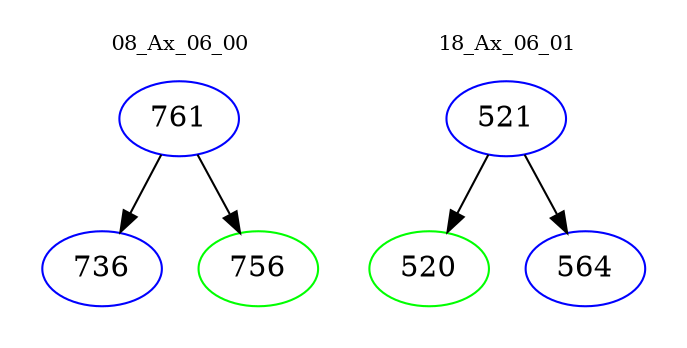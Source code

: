 digraph{
subgraph cluster_0 {
color = white
label = "08_Ax_06_00";
fontsize=10;
T0_761 [label="761", color="blue"]
T0_761 -> T0_736 [color="black"]
T0_736 [label="736", color="blue"]
T0_761 -> T0_756 [color="black"]
T0_756 [label="756", color="green"]
}
subgraph cluster_1 {
color = white
label = "18_Ax_06_01";
fontsize=10;
T1_521 [label="521", color="blue"]
T1_521 -> T1_520 [color="black"]
T1_520 [label="520", color="green"]
T1_521 -> T1_564 [color="black"]
T1_564 [label="564", color="blue"]
}
}
